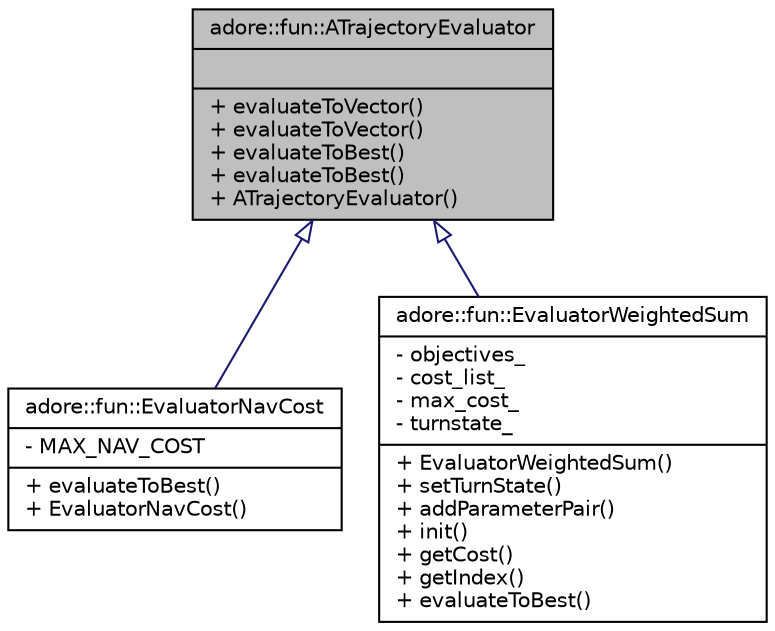 digraph "adore::fun::ATrajectoryEvaluator"
{
 // LATEX_PDF_SIZE
  edge [fontname="Helvetica",fontsize="10",labelfontname="Helvetica",labelfontsize="10"];
  node [fontname="Helvetica",fontsize="10",shape=record];
  Node1 [label="{adore::fun::ATrajectoryEvaluator\n||+ evaluateToVector()\l+ evaluateToVector()\l+ evaluateToBest()\l+ evaluateToBest()\l+ ATrajectoryEvaluator()\l}",height=0.2,width=0.4,color="black", fillcolor="grey75", style="filled", fontcolor="black",tooltip=" "];
  Node1 -> Node2 [dir="back",color="midnightblue",fontsize="10",style="solid",arrowtail="onormal",fontname="Helvetica"];
  Node2 [label="{adore::fun::EvaluatorNavCost\n|- MAX_NAV_COST\l|+ evaluateToBest()\l+ EvaluatorNavCost()\l}",height=0.2,width=0.4,color="black", fillcolor="white", style="filled",URL="$classadore_1_1fun_1_1EvaluatorNavCost.html",tooltip=" "];
  Node1 -> Node3 [dir="back",color="midnightblue",fontsize="10",style="solid",arrowtail="onormal",fontname="Helvetica"];
  Node3 [label="{adore::fun::EvaluatorWeightedSum\n|- objectives_\l- cost_list_\l- max_cost_\l- turnstate_\l|+ EvaluatorWeightedSum()\l+ setTurnState()\l+ addParameterPair()\l+ init()\l+ getCost()\l+ getIndex()\l+ evaluateToBest()\l}",height=0.2,width=0.4,color="black", fillcolor="white", style="filled",URL="$classadore_1_1fun_1_1EvaluatorWeightedSum.html",tooltip=" "];
}
